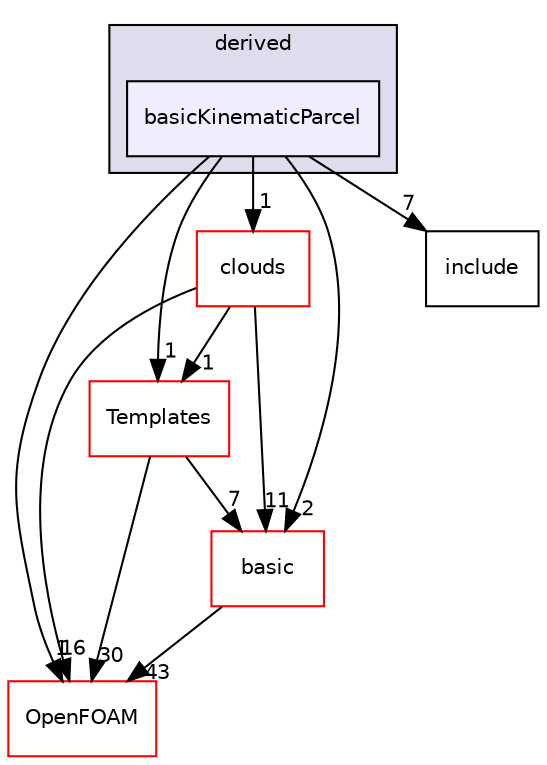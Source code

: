 digraph "src/lagrangian/intermediate/parcels/derived/basicKinematicParcel" {
  bgcolor=transparent;
  compound=true
  node [ fontsize="10", fontname="Helvetica"];
  edge [ labelfontsize="10", labelfontname="Helvetica"];
  subgraph clusterdir_d25ce32b8f85f1a08cd016b541e3d76e {
    graph [ bgcolor="#ddddee", pencolor="black", label="derived" fontname="Helvetica", fontsize="10", URL="dir_d25ce32b8f85f1a08cd016b541e3d76e.html"]
  dir_49c3f7a7bdb96fe06ddd56861c51aa7e [shape=box, label="basicKinematicParcel", style="filled", fillcolor="#eeeeff", pencolor="black", URL="dir_49c3f7a7bdb96fe06ddd56861c51aa7e.html"];
  }
  dir_bdd630a78c14e3d279a2564e7964fc69 [shape=box label="clouds" color="red" URL="dir_bdd630a78c14e3d279a2564e7964fc69.html"];
  dir_0e9805b96b2bf461314a136059d44950 [shape=box label="Templates" color="red" URL="dir_0e9805b96b2bf461314a136059d44950.html"];
  dir_c5473ff19b20e6ec4dfe5c310b3778a8 [shape=box label="OpenFOAM" color="red" URL="dir_c5473ff19b20e6ec4dfe5c310b3778a8.html"];
  dir_5ad2c1d6ebf0f238b9e7d5151a24f37c [shape=box label="include" URL="dir_5ad2c1d6ebf0f238b9e7d5151a24f37c.html"];
  dir_584e0ab0901b4327f36f4285cac7f2f8 [shape=box label="basic" color="red" URL="dir_584e0ab0901b4327f36f4285cac7f2f8.html"];
  dir_bdd630a78c14e3d279a2564e7964fc69->dir_0e9805b96b2bf461314a136059d44950 [headlabel="1", labeldistance=1.5 headhref="dir_001463_001509.html"];
  dir_bdd630a78c14e3d279a2564e7964fc69->dir_c5473ff19b20e6ec4dfe5c310b3778a8 [headlabel="16", labeldistance=1.5 headhref="dir_001463_001929.html"];
  dir_bdd630a78c14e3d279a2564e7964fc69->dir_584e0ab0901b4327f36f4285cac7f2f8 [headlabel="11", labeldistance=1.5 headhref="dir_001463_001398.html"];
  dir_0e9805b96b2bf461314a136059d44950->dir_c5473ff19b20e6ec4dfe5c310b3778a8 [headlabel="30", labeldistance=1.5 headhref="dir_001509_001929.html"];
  dir_0e9805b96b2bf461314a136059d44950->dir_584e0ab0901b4327f36f4285cac7f2f8 [headlabel="7", labeldistance=1.5 headhref="dir_001509_001398.html"];
  dir_49c3f7a7bdb96fe06ddd56861c51aa7e->dir_bdd630a78c14e3d279a2564e7964fc69 [headlabel="1", labeldistance=1.5 headhref="dir_001500_001463.html"];
  dir_49c3f7a7bdb96fe06ddd56861c51aa7e->dir_0e9805b96b2bf461314a136059d44950 [headlabel="1", labeldistance=1.5 headhref="dir_001500_001509.html"];
  dir_49c3f7a7bdb96fe06ddd56861c51aa7e->dir_c5473ff19b20e6ec4dfe5c310b3778a8 [headlabel="1", labeldistance=1.5 headhref="dir_001500_001929.html"];
  dir_49c3f7a7bdb96fe06ddd56861c51aa7e->dir_5ad2c1d6ebf0f238b9e7d5151a24f37c [headlabel="7", labeldistance=1.5 headhref="dir_001500_001508.html"];
  dir_49c3f7a7bdb96fe06ddd56861c51aa7e->dir_584e0ab0901b4327f36f4285cac7f2f8 [headlabel="2", labeldistance=1.5 headhref="dir_001500_001398.html"];
  dir_584e0ab0901b4327f36f4285cac7f2f8->dir_c5473ff19b20e6ec4dfe5c310b3778a8 [headlabel="43", labeldistance=1.5 headhref="dir_001398_001929.html"];
}
